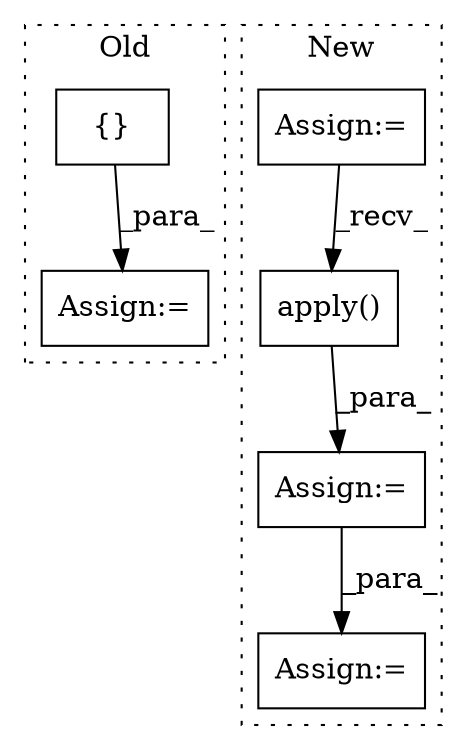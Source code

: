 digraph G {
subgraph cluster0 {
1 [label="{}" a="59" s="2823,2828" l="1,0" shape="box"];
6 [label="Assign:=" a="68" s="2802" l="3" shape="box"];
label = "Old";
style="dotted";
}
subgraph cluster1 {
2 [label="apply()" a="75" s="3807,3846" l="26,1" shape="box"];
3 [label="Assign:=" a="68" s="3871" l="3" shape="box"];
4 [label="Assign:=" a="68" s="3804" l="3" shape="box"];
5 [label="Assign:=" a="68" s="3736" l="3" shape="box"];
label = "New";
style="dotted";
}
1 -> 6 [label="_para_"];
2 -> 4 [label="_para_"];
4 -> 3 [label="_para_"];
5 -> 2 [label="_recv_"];
}